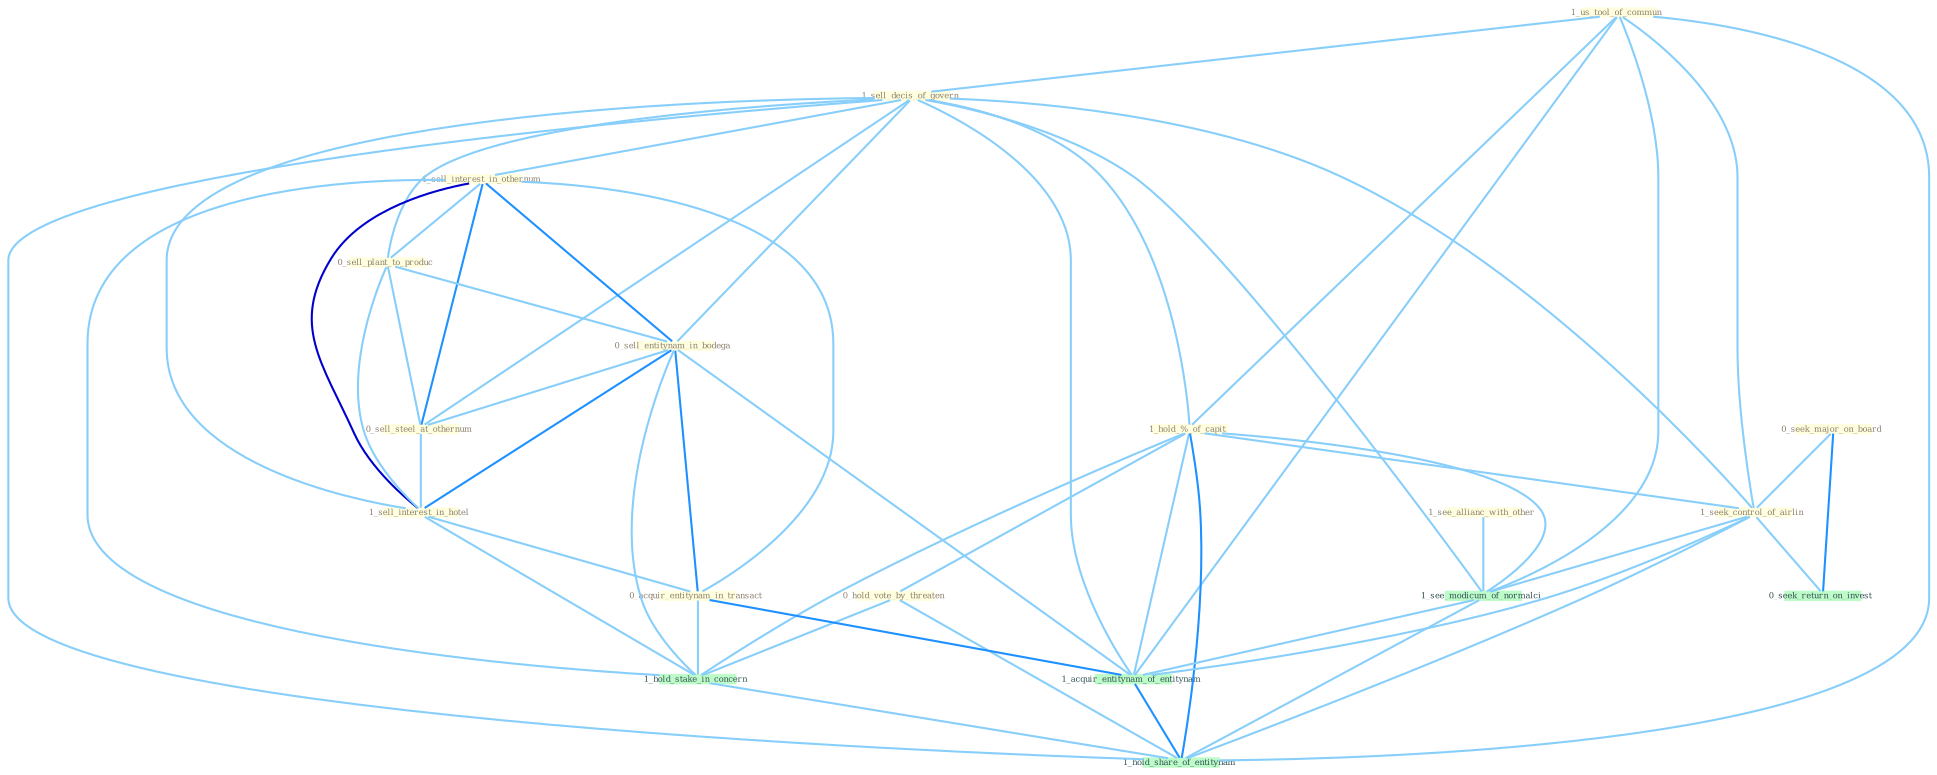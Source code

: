 Graph G{ 
    node
    [shape=polygon,style=filled,width=.5,height=.06,color="#BDFCC9",fixedsize=true,fontsize=4,
    fontcolor="#2f4f4f"];
    {node
    [color="#ffffe0", fontcolor="#8b7d6b"] "1_us_tool_of_commun " "1_sell_decis_of_govern " "1_sell_interest_in_othernum " "0_sell_plant_to_produc " "0_seek_major_on_board " "1_hold_%_of_capit " "0_sell_entitynam_in_bodega " "1_see_allianc_with_other " "0_hold_vote_by_threaten " "1_seek_control_of_airlin " "0_sell_steel_at_othernum " "1_sell_interest_in_hotel " "0_acquir_entitynam_in_transact "}
{node [color="#fff0f5", fontcolor="#b22222"]}
edge [color="#B0E2FF"];

	"1_us_tool_of_commun " -- "1_sell_decis_of_govern " [w="1", color="#87cefa" ];
	"1_us_tool_of_commun " -- "1_hold_%_of_capit " [w="1", color="#87cefa" ];
	"1_us_tool_of_commun " -- "1_seek_control_of_airlin " [w="1", color="#87cefa" ];
	"1_us_tool_of_commun " -- "1_see_modicum_of_normalci " [w="1", color="#87cefa" ];
	"1_us_tool_of_commun " -- "1_acquir_entitynam_of_entitynam " [w="1", color="#87cefa" ];
	"1_us_tool_of_commun " -- "1_hold_share_of_entitynam " [w="1", color="#87cefa" ];
	"1_sell_decis_of_govern " -- "1_sell_interest_in_othernum " [w="1", color="#87cefa" ];
	"1_sell_decis_of_govern " -- "0_sell_plant_to_produc " [w="1", color="#87cefa" ];
	"1_sell_decis_of_govern " -- "1_hold_%_of_capit " [w="1", color="#87cefa" ];
	"1_sell_decis_of_govern " -- "0_sell_entitynam_in_bodega " [w="1", color="#87cefa" ];
	"1_sell_decis_of_govern " -- "1_seek_control_of_airlin " [w="1", color="#87cefa" ];
	"1_sell_decis_of_govern " -- "0_sell_steel_at_othernum " [w="1", color="#87cefa" ];
	"1_sell_decis_of_govern " -- "1_sell_interest_in_hotel " [w="1", color="#87cefa" ];
	"1_sell_decis_of_govern " -- "1_see_modicum_of_normalci " [w="1", color="#87cefa" ];
	"1_sell_decis_of_govern " -- "1_acquir_entitynam_of_entitynam " [w="1", color="#87cefa" ];
	"1_sell_decis_of_govern " -- "1_hold_share_of_entitynam " [w="1", color="#87cefa" ];
	"1_sell_interest_in_othernum " -- "0_sell_plant_to_produc " [w="1", color="#87cefa" ];
	"1_sell_interest_in_othernum " -- "0_sell_entitynam_in_bodega " [w="2", color="#1e90ff" , len=0.8];
	"1_sell_interest_in_othernum " -- "0_sell_steel_at_othernum " [w="2", color="#1e90ff" , len=0.8];
	"1_sell_interest_in_othernum " -- "1_sell_interest_in_hotel " [w="3", color="#0000cd" , len=0.6];
	"1_sell_interest_in_othernum " -- "0_acquir_entitynam_in_transact " [w="1", color="#87cefa" ];
	"1_sell_interest_in_othernum " -- "1_hold_stake_in_concern " [w="1", color="#87cefa" ];
	"0_sell_plant_to_produc " -- "0_sell_entitynam_in_bodega " [w="1", color="#87cefa" ];
	"0_sell_plant_to_produc " -- "0_sell_steel_at_othernum " [w="1", color="#87cefa" ];
	"0_sell_plant_to_produc " -- "1_sell_interest_in_hotel " [w="1", color="#87cefa" ];
	"0_seek_major_on_board " -- "1_seek_control_of_airlin " [w="1", color="#87cefa" ];
	"0_seek_major_on_board " -- "0_seek_return_on_invest " [w="2", color="#1e90ff" , len=0.8];
	"1_hold_%_of_capit " -- "0_hold_vote_by_threaten " [w="1", color="#87cefa" ];
	"1_hold_%_of_capit " -- "1_seek_control_of_airlin " [w="1", color="#87cefa" ];
	"1_hold_%_of_capit " -- "1_hold_stake_in_concern " [w="1", color="#87cefa" ];
	"1_hold_%_of_capit " -- "1_see_modicum_of_normalci " [w="1", color="#87cefa" ];
	"1_hold_%_of_capit " -- "1_acquir_entitynam_of_entitynam " [w="1", color="#87cefa" ];
	"1_hold_%_of_capit " -- "1_hold_share_of_entitynam " [w="2", color="#1e90ff" , len=0.8];
	"0_sell_entitynam_in_bodega " -- "0_sell_steel_at_othernum " [w="1", color="#87cefa" ];
	"0_sell_entitynam_in_bodega " -- "1_sell_interest_in_hotel " [w="2", color="#1e90ff" , len=0.8];
	"0_sell_entitynam_in_bodega " -- "0_acquir_entitynam_in_transact " [w="2", color="#1e90ff" , len=0.8];
	"0_sell_entitynam_in_bodega " -- "1_hold_stake_in_concern " [w="1", color="#87cefa" ];
	"0_sell_entitynam_in_bodega " -- "1_acquir_entitynam_of_entitynam " [w="1", color="#87cefa" ];
	"1_see_allianc_with_other " -- "1_see_modicum_of_normalci " [w="1", color="#87cefa" ];
	"0_hold_vote_by_threaten " -- "1_hold_stake_in_concern " [w="1", color="#87cefa" ];
	"0_hold_vote_by_threaten " -- "1_hold_share_of_entitynam " [w="1", color="#87cefa" ];
	"1_seek_control_of_airlin " -- "0_seek_return_on_invest " [w="1", color="#87cefa" ];
	"1_seek_control_of_airlin " -- "1_see_modicum_of_normalci " [w="1", color="#87cefa" ];
	"1_seek_control_of_airlin " -- "1_acquir_entitynam_of_entitynam " [w="1", color="#87cefa" ];
	"1_seek_control_of_airlin " -- "1_hold_share_of_entitynam " [w="1", color="#87cefa" ];
	"0_sell_steel_at_othernum " -- "1_sell_interest_in_hotel " [w="1", color="#87cefa" ];
	"1_sell_interest_in_hotel " -- "0_acquir_entitynam_in_transact " [w="1", color="#87cefa" ];
	"1_sell_interest_in_hotel " -- "1_hold_stake_in_concern " [w="1", color="#87cefa" ];
	"0_acquir_entitynam_in_transact " -- "1_hold_stake_in_concern " [w="1", color="#87cefa" ];
	"0_acquir_entitynam_in_transact " -- "1_acquir_entitynam_of_entitynam " [w="2", color="#1e90ff" , len=0.8];
	"1_hold_stake_in_concern " -- "1_hold_share_of_entitynam " [w="1", color="#87cefa" ];
	"1_see_modicum_of_normalci " -- "1_acquir_entitynam_of_entitynam " [w="1", color="#87cefa" ];
	"1_see_modicum_of_normalci " -- "1_hold_share_of_entitynam " [w="1", color="#87cefa" ];
	"1_acquir_entitynam_of_entitynam " -- "1_hold_share_of_entitynam " [w="2", color="#1e90ff" , len=0.8];
}